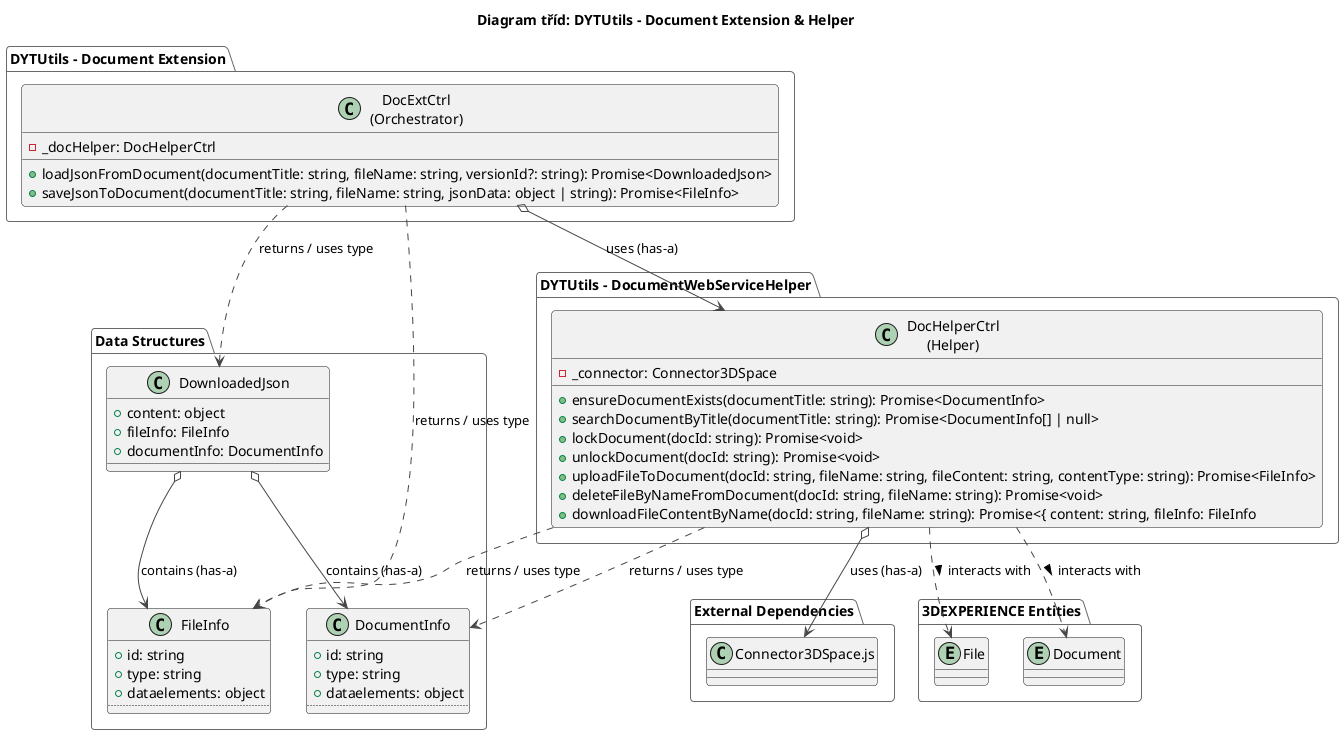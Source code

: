 @startuml CD-001_Core_Classes
!theme vibrant
title Diagram tříd: DYTUtils - Document Extension & Helper

package "DYTUtils - Document Extension" {
    ' Orchestrator class for high-level document operations
    class "DocExtCtrl\n(Orchestrator)" as DocExtCtrl {
        - _docHelper: DocHelperCtrl
        + loadJsonFromDocument(documentTitle: string, fileName: string, versionId?: string): Promise<DownloadedJson>
        + saveJsonToDocument(documentTitle: string, fileName: string, jsonData: object | string): Promise<FileInfo>
    }
}

package "DYTUtils - DocumentWebServiceHelper" {
    class "DocHelperCtrl\n(Helper)" as DocHelperCtrl {
        - _connector: Connector3DSpace
        + ensureDocumentExists(documentTitle: string): Promise<DocumentInfo>
        + searchDocumentByTitle(documentTitle: string): Promise<DocumentInfo[] | null>
        + lockDocument(docId: string): Promise<void>
        + unlockDocument(docId: string): Promise<void>
        + uploadFileToDocument(docId: string, fileName: string, fileContent: string, contentType: string): Promise<FileInfo>
        + deleteFileByNameFromDocument(docId: string, fileName: string): Promise<void>
        + downloadFileContentByName(docId: string, fileName: string): Promise<{ content: string, fileInfo: FileInfo
    }    
}

package "Data Structures" {
class DocumentInfo {
    + id: string
    + type: string
    + dataelements: object
    ..
    ' další atributy dle potřeby
}
class FileInfo {
    + id: string
    + type: string
    + dataelements: object
    ..
    ' další atributy dle potřeby
}
class DownloadedJson {
    + content: object
    + fileInfo: FileInfo
    + documentInfo: DocumentInfo
}
}

package "External Dependencies" {
class "Connector3DSpace.js" as Connector3DSpace
}

' "Has-a" relationships (Aggregation)
DocExtCtrl o--> DocHelperCtrl : "uses (has-a)"
DocHelperCtrl o--> Connector3DSpace : "uses (has-a)"

DownloadedJson o--> FileInfo : "contains (has-a)"
DownloadedJson o--> DocumentInfo : "contains (has-a)"


' Dependencies (e.g., return types, parameters)
DocExtCtrl ..> DownloadedJson : "returns / uses type"
DocExtCtrl ..> FileInfo : "returns / uses type"

DocHelperCtrl ..> DocumentInfo : "returns / uses type"
DocHelperCtrl ..> FileInfo : "returns / uses type"


' Conceptual entities (not classes in our system, but what Helper interacts with)
package "3DEXPERIENCE Entities" {
entity Document
entity File
}
DocHelperCtrl ..> Document : interacts with >
DocHelperCtrl ..> File : interacts with >

@enduml
